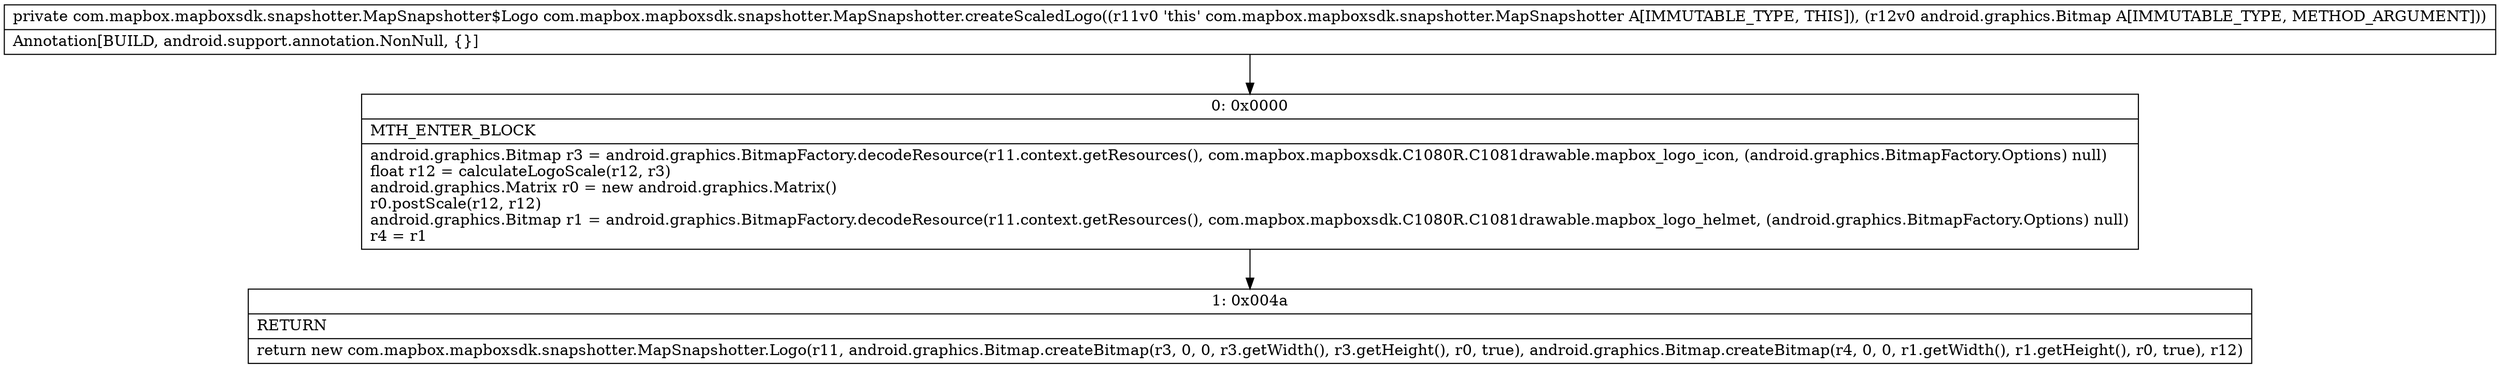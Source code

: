 digraph "CFG forcom.mapbox.mapboxsdk.snapshotter.MapSnapshotter.createScaledLogo(Landroid\/graphics\/Bitmap;)Lcom\/mapbox\/mapboxsdk\/snapshotter\/MapSnapshotter$Logo;" {
Node_0 [shape=record,label="{0\:\ 0x0000|MTH_ENTER_BLOCK\l|android.graphics.Bitmap r3 = android.graphics.BitmapFactory.decodeResource(r11.context.getResources(), com.mapbox.mapboxsdk.C1080R.C1081drawable.mapbox_logo_icon, (android.graphics.BitmapFactory.Options) null)\lfloat r12 = calculateLogoScale(r12, r3)\landroid.graphics.Matrix r0 = new android.graphics.Matrix()\lr0.postScale(r12, r12)\landroid.graphics.Bitmap r1 = android.graphics.BitmapFactory.decodeResource(r11.context.getResources(), com.mapbox.mapboxsdk.C1080R.C1081drawable.mapbox_logo_helmet, (android.graphics.BitmapFactory.Options) null)\lr4 = r1\l}"];
Node_1 [shape=record,label="{1\:\ 0x004a|RETURN\l|return new com.mapbox.mapboxsdk.snapshotter.MapSnapshotter.Logo(r11, android.graphics.Bitmap.createBitmap(r3, 0, 0, r3.getWidth(), r3.getHeight(), r0, true), android.graphics.Bitmap.createBitmap(r4, 0, 0, r1.getWidth(), r1.getHeight(), r0, true), r12)\l}"];
MethodNode[shape=record,label="{private com.mapbox.mapboxsdk.snapshotter.MapSnapshotter$Logo com.mapbox.mapboxsdk.snapshotter.MapSnapshotter.createScaledLogo((r11v0 'this' com.mapbox.mapboxsdk.snapshotter.MapSnapshotter A[IMMUTABLE_TYPE, THIS]), (r12v0 android.graphics.Bitmap A[IMMUTABLE_TYPE, METHOD_ARGUMENT]))  | Annotation[BUILD, android.support.annotation.NonNull, \{\}]\l}"];
MethodNode -> Node_0;
Node_0 -> Node_1;
}

